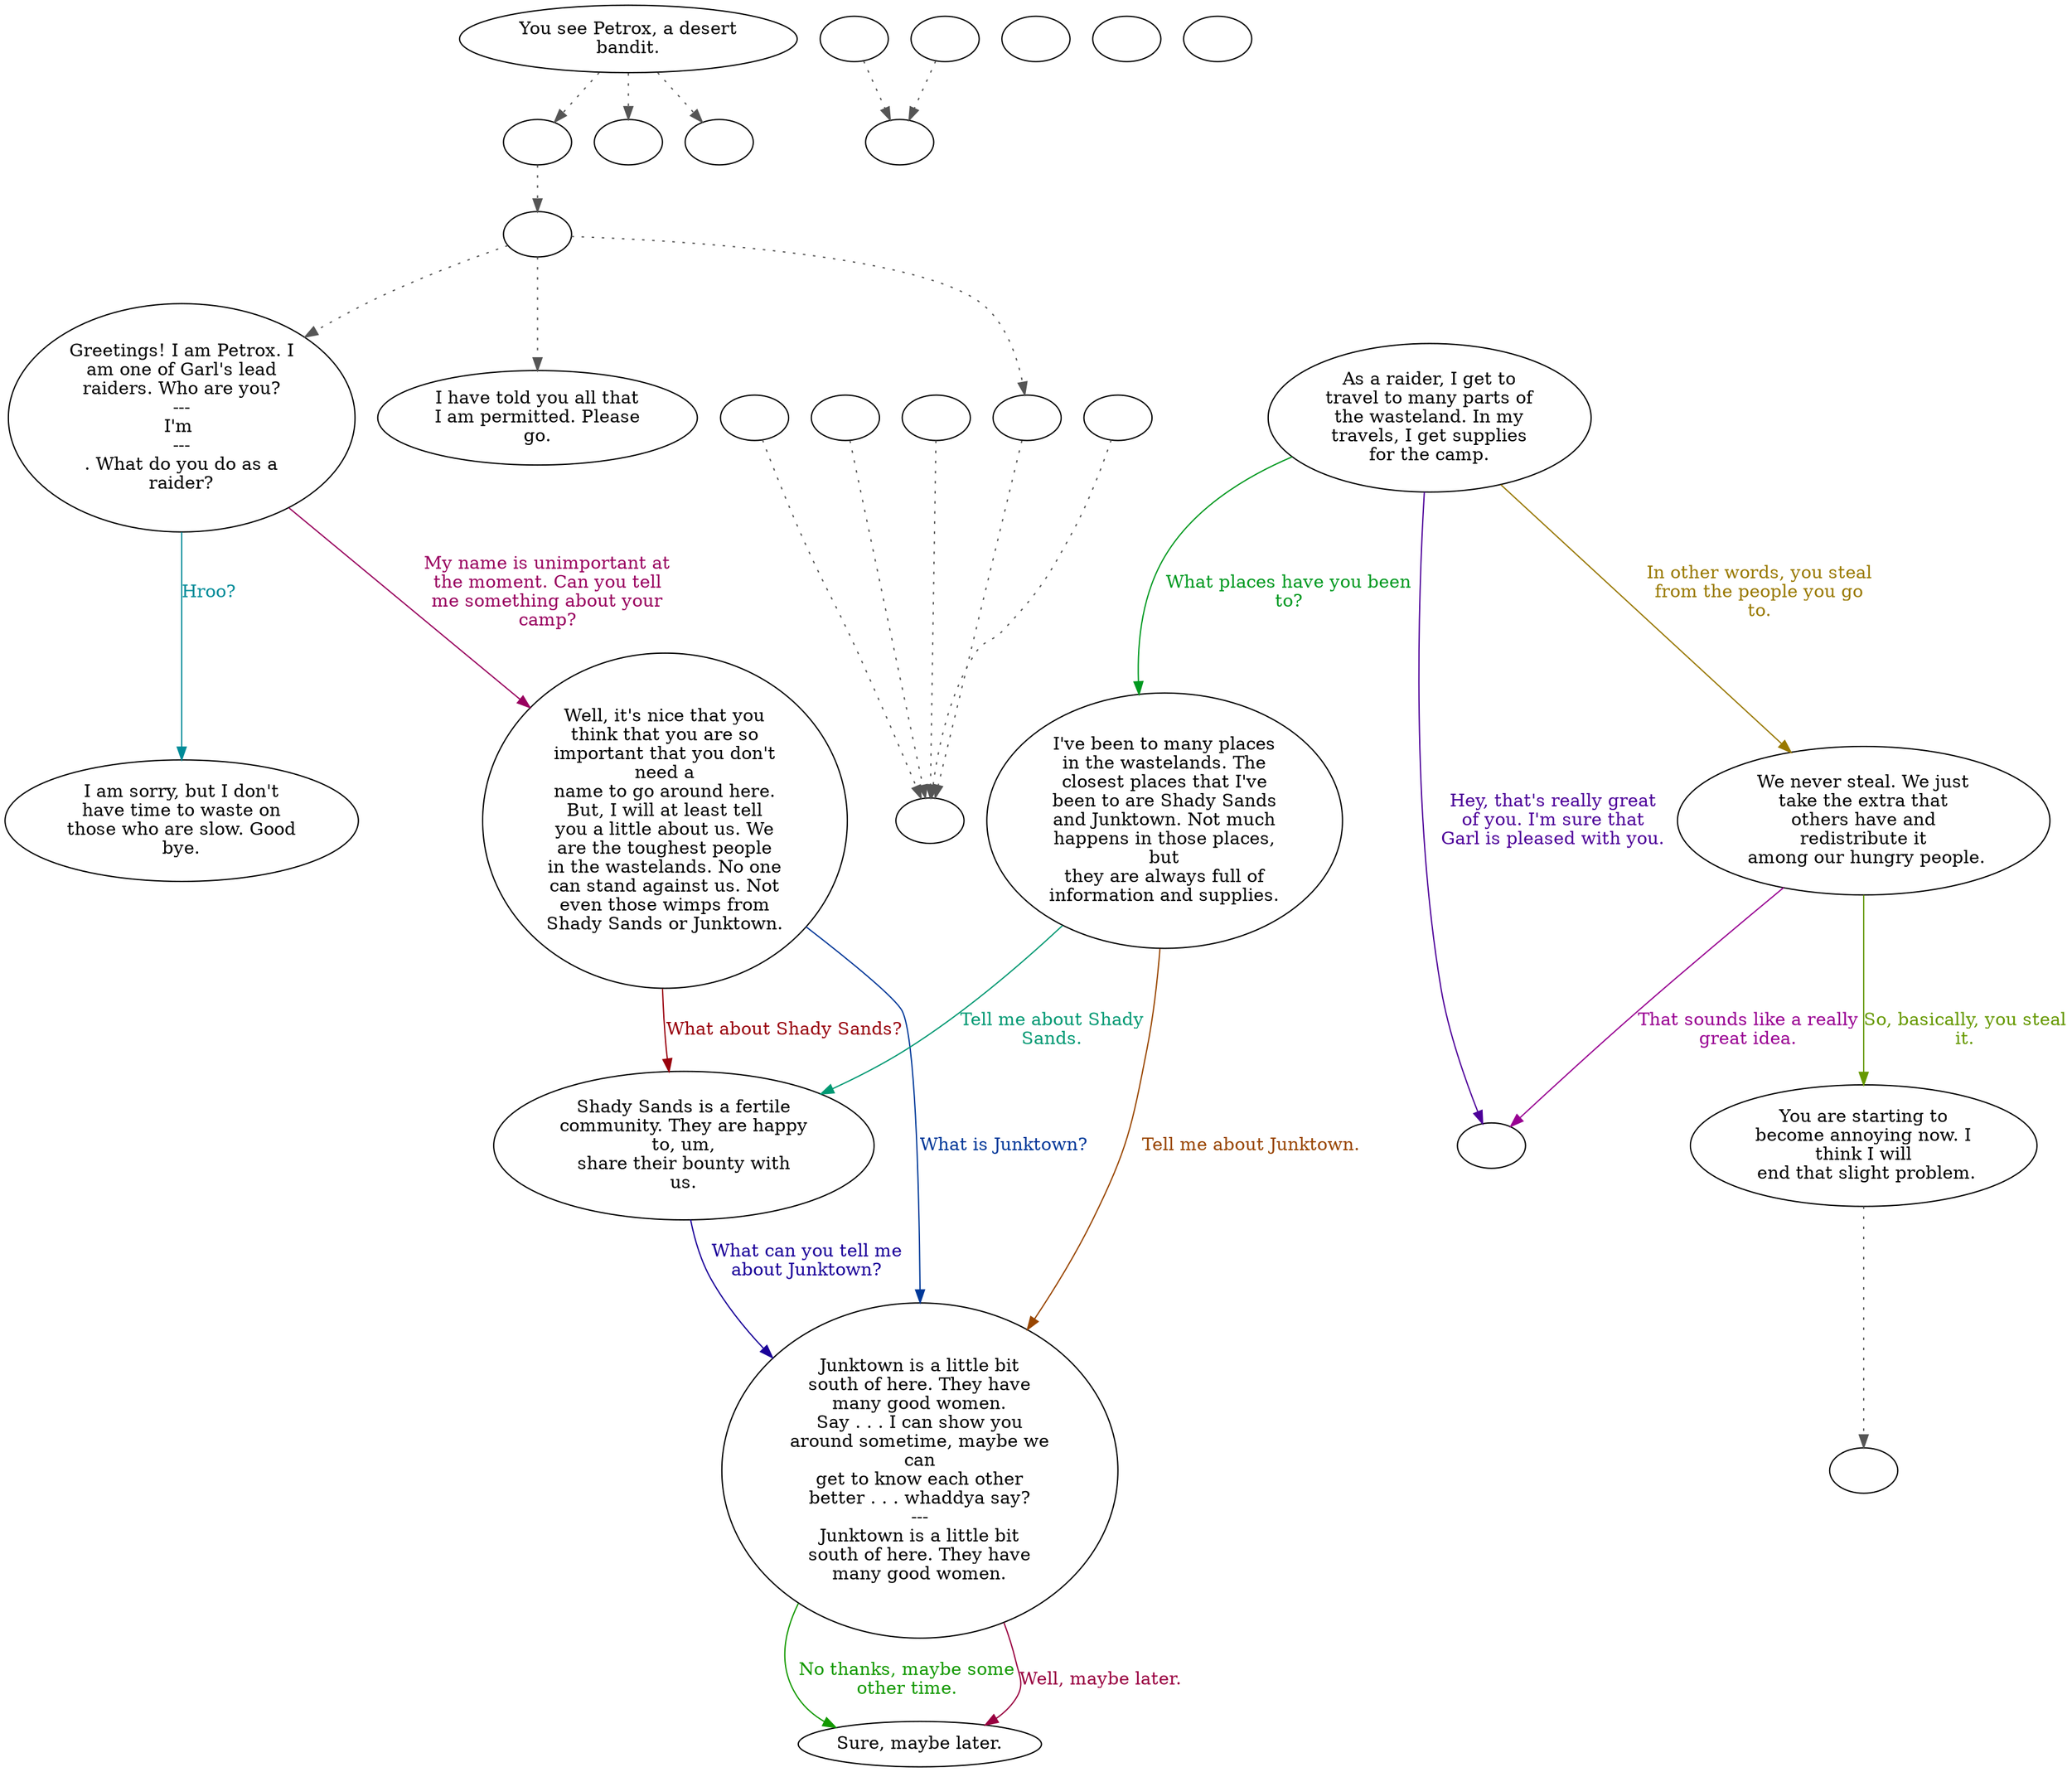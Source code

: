 digraph PETROX {
  "start" [style=filled       fillcolor="#FFFFFF"       color="#000000"]
  "start" -> "talk_p_proc" [style=dotted color="#555555"]
  "start" -> "Critter_Action" [style=dotted color="#555555"]
  "start" -> "damage_p_proc" [style=dotted color="#555555"]
  "start" [label="You see Petrox, a desert\nbandit."]
  "do_dialogue" [style=filled       fillcolor="#FFFFFF"       color="#000000"]
  "do_dialogue" -> "get_reaction" [style=dotted color="#555555"]
  "do_dialogue" -> "petrox10" [style=dotted color="#555555"]
  "do_dialogue" -> "petrox00" [style=dotted color="#555555"]
  "do_dialogue" [label=""]
  "petrox00" [style=filled       fillcolor="#FFFFFF"       color="#000000"]
  "petrox00" [label="Greetings! I am Petrox. I\nam one of Garl's lead\nraiders. Who are you?\n---\nI'm \n---\n. What do you do as a\nraider?"]
  "petrox00" -> "petrox02" [label="My name is unimportant at\nthe moment. Can you tell\nme something about your\ncamp?" color="#99005F" fontcolor="#99005F"]
  "petrox00" -> "petrox03" [label="Hroo?" color="#008C99" fontcolor="#008C99"]
  "petrox01" [style=filled       fillcolor="#FFFFFF"       color="#000000"]
  "petrox01" [label="As a raider, I get to\ntravel to many parts of\nthe wasteland. In my\ntravels, I get supplies\nfor the camp."]
  "petrox01" -> "petrox04" [label="In other words, you steal\nfrom the people you go\nto." color="#997900" fontcolor="#997900"]
  "petrox01" -> "petroxend" [label="Hey, that's really great\nof you. I'm sure that\nGarl is pleased with you." color="#4D0099" fontcolor="#4D0099"]
  "petrox01" -> "petrox05" [label="What places have you been\nto?" color="#009920" fontcolor="#009920"]
  "petrox02" [style=filled       fillcolor="#FFFFFF"       color="#000000"]
  "petrox02" [label="Well, it's nice that you\nthink that you are so\nimportant that you don't\nneed a\nname to go around here.\nBut, I will at least tell\nyou a little about us. We\nare the toughest people\nin the wastelands. No one\ncan stand against us. Not\neven those wimps from\nShady Sands or Junktown."]
  "petrox02" -> "petrox07" [label="What about Shady Sands?" color="#99000C" fontcolor="#99000C"]
  "petrox02" -> "petrox08" [label="What is Junktown?" color="#003999" fontcolor="#003999"]
  "petrox03" [style=filled       fillcolor="#FFFFFF"       color="#000000"]
  "petrox03" [label="I am sorry, but I don't\nhave time to waste on\nthose who are slow. Good\nbye."]
  "petrox04" [style=filled       fillcolor="#FFFFFF"       color="#000000"]
  "petrox04" [label="We never steal. We just\ntake the extra that\nothers have and\nredistribute it\n among our hungry people."]
  "petrox04" -> "petrox06" [label="So, basically, you steal\nit." color="#669900" fontcolor="#669900"]
  "petrox04" -> "petroxend" [label="That sounds like a really\ngreat idea." color="#990092" fontcolor="#990092"]
  "petrox05" [style=filled       fillcolor="#FFFFFF"       color="#000000"]
  "petrox05" [label="I've been to many places\nin the wastelands. The\nclosest places that I've\nbeen to are Shady Sands\nand Junktown. Not much\nhappens in those places,\nbut\nthey are always full of\ninformation and supplies."]
  "petrox05" -> "petrox07" [label="Tell me about Shady\nSands." color="#009973" fontcolor="#009973"]
  "petrox05" -> "petrox08" [label="Tell me about Junktown." color="#994600" fontcolor="#994600"]
  "petrox06" [style=filled       fillcolor="#FFFFFF"       color="#000000"]
  "petrox06" -> "combat" [style=dotted color="#555555"]
  "petrox06" [label="You are starting to\nbecome annoying now. I\nthink I will\n end that slight problem."]
  "petrox07" [style=filled       fillcolor="#FFFFFF"       color="#000000"]
  "petrox07" [label="Shady Sands is a fertile\ncommunity. They are happy\nto, um,\nshare their bounty with\nus."]
  "petrox07" -> "petrox08" [label="What can you tell me\nabout Junktown?" color="#1A0099" fontcolor="#1A0099"]
  "petrox08" [style=filled       fillcolor="#FFFFFF"       color="#000000"]
  "petrox08" [label="Junktown is a little bit\nsouth of here. They have\nmany good women.\nSay . . . I can show you\naround sometime, maybe we\ncan\nget to know each other\nbetter . . . whaddya say?\n---\nJunktown is a little bit\nsouth of here. They have\nmany good women."]
  "petrox08" -> "petrox09" [label="No thanks, maybe some\nother time." color="#139900" fontcolor="#139900"]
  "petrox08" -> "petrox09" [label="Well, maybe later." color="#990040" fontcolor="#990040"]
  "petrox09" [style=filled       fillcolor="#FFFFFF"       color="#000000"]
  "petrox09" [label="Sure, maybe later."]
  "petrox10" [style=filled       fillcolor="#FFFFFF"       color="#000000"]
  "petrox10" [label="I have told you all that\nI am permitted. Please\ngo."]
  "petroxend" [style=filled       fillcolor="#FFFFFF"       color="#000000"]
  "petroxend" [label=""]
  "talk_p_proc" [style=filled       fillcolor="#FFFFFF"       color="#000000"]
  "talk_p_proc" -> "do_dialogue" [style=dotted color="#555555"]
  "talk_p_proc" [label=""]
  "combat" [style=filled       fillcolor="#FFFFFF"       color="#000000"]
  "combat" [label=""]
  "Critter_Action" [style=filled       fillcolor="#FFFFFF"       color="#000000"]
  "Critter_Action" [label=""]
  "damage_p_proc" [style=filled       fillcolor="#FFFFFF"       color="#000000"]
  "damage_p_proc" [label=""]
  "get_reaction" [style=filled       fillcolor="#FFFFFF"       color="#000000"]
  "get_reaction" -> "ReactToLevel" [style=dotted color="#555555"]
  "get_reaction" [label=""]
  "ReactToLevel" [style=filled       fillcolor="#FFFFFF"       color="#000000"]
  "ReactToLevel" [label=""]
  "LevelToReact" [style=filled       fillcolor="#FFFFFF"       color="#000000"]
  "LevelToReact" [label=""]
  "UpReact" [style=filled       fillcolor="#FFFFFF"       color="#000000"]
  "UpReact" -> "ReactToLevel" [style=dotted color="#555555"]
  "UpReact" [label=""]
  "DownReact" [style=filled       fillcolor="#FFFFFF"       color="#000000"]
  "DownReact" -> "ReactToLevel" [style=dotted color="#555555"]
  "DownReact" [label=""]
  "BottomReact" [style=filled       fillcolor="#FFFFFF"       color="#000000"]
  "BottomReact" [label=""]
  "TopReact" [style=filled       fillcolor="#FFFFFF"       color="#000000"]
  "TopReact" [label=""]
  "BigUpReact" [style=filled       fillcolor="#FFFFFF"       color="#000000"]
  "BigUpReact" -> "ReactToLevel" [style=dotted color="#555555"]
  "BigUpReact" [label=""]
  "BigDownReact" [style=filled       fillcolor="#FFFFFF"       color="#000000"]
  "BigDownReact" -> "ReactToLevel" [style=dotted color="#555555"]
  "BigDownReact" [label=""]
  "UpReactLevel" [style=filled       fillcolor="#FFFFFF"       color="#000000"]
  "UpReactLevel" -> "LevelToReact" [style=dotted color="#555555"]
  "UpReactLevel" [label=""]
  "DownReactLevel" [style=filled       fillcolor="#FFFFFF"       color="#000000"]
  "DownReactLevel" -> "LevelToReact" [style=dotted color="#555555"]
  "DownReactLevel" [label=""]
  "Goodbyes" [style=filled       fillcolor="#FFFFFF"       color="#000000"]
  "Goodbyes" [label=""]
}